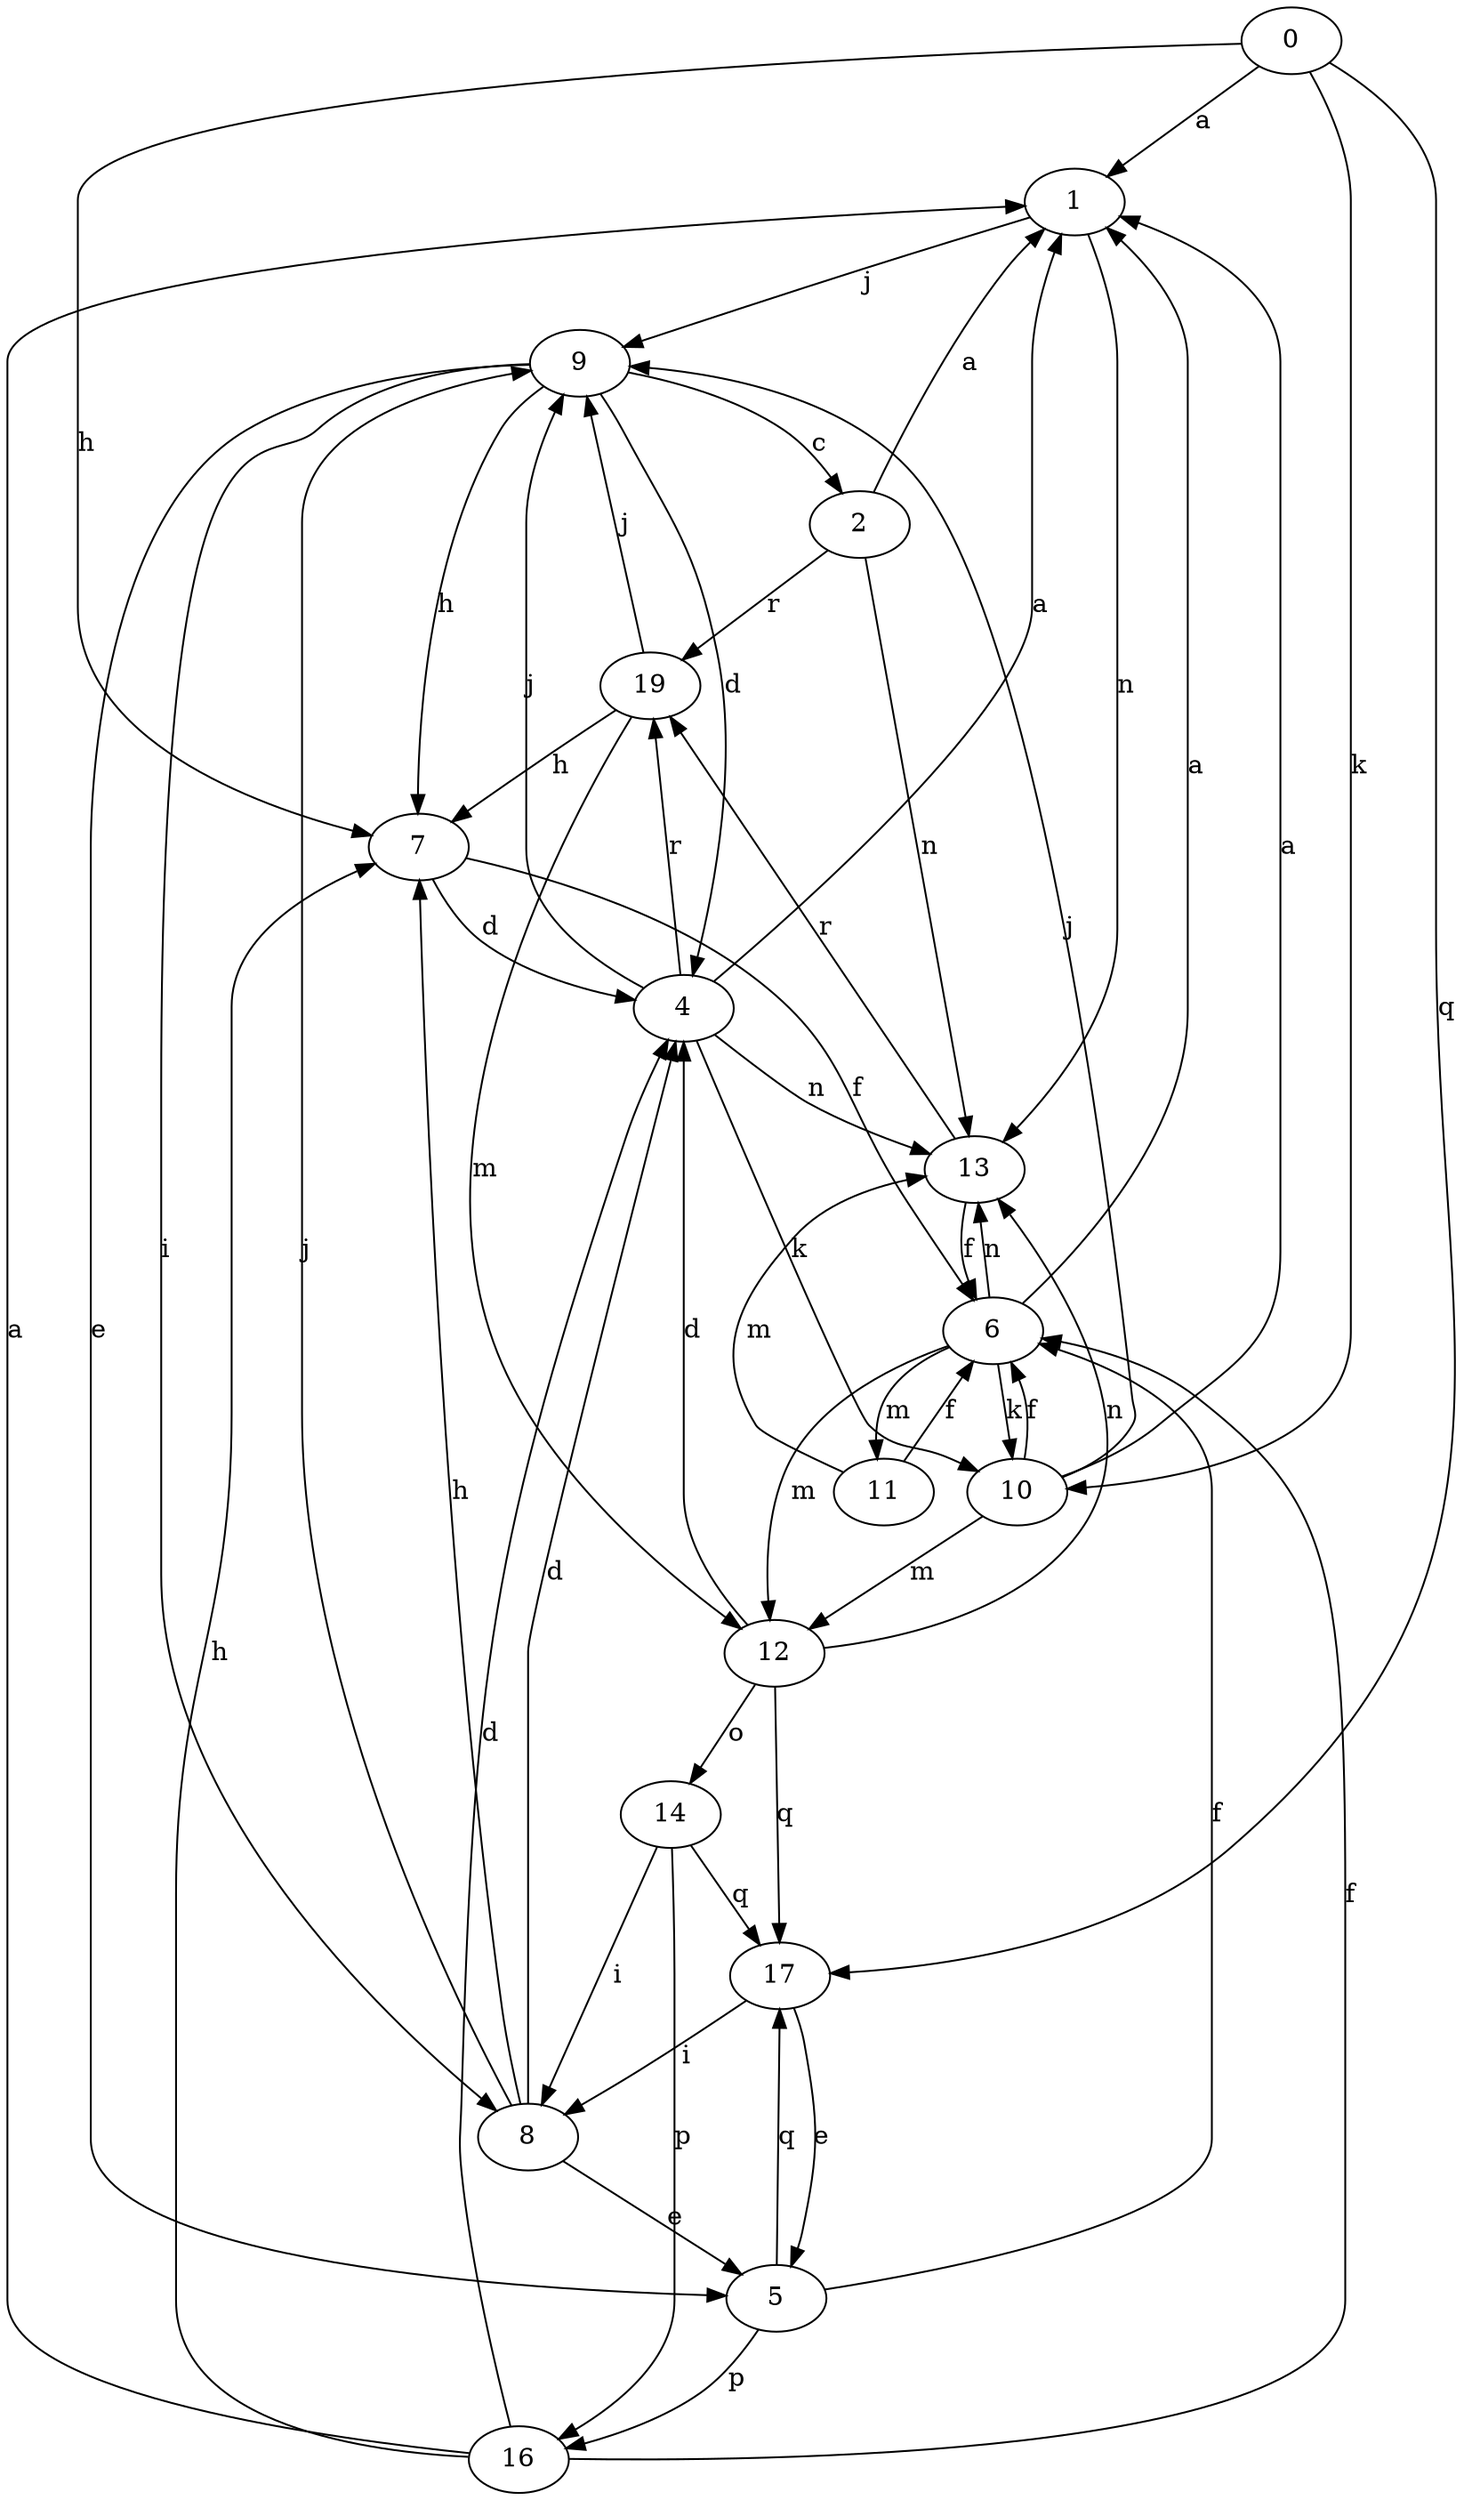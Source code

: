 strict digraph  {
0;
1;
2;
4;
5;
6;
7;
8;
9;
10;
11;
12;
13;
14;
16;
17;
19;
0 -> 1  [label=a];
0 -> 7  [label=h];
0 -> 10  [label=k];
0 -> 17  [label=q];
1 -> 9  [label=j];
1 -> 13  [label=n];
2 -> 1  [label=a];
2 -> 13  [label=n];
2 -> 19  [label=r];
4 -> 1  [label=a];
4 -> 9  [label=j];
4 -> 10  [label=k];
4 -> 13  [label=n];
4 -> 19  [label=r];
5 -> 6  [label=f];
5 -> 16  [label=p];
5 -> 17  [label=q];
6 -> 1  [label=a];
6 -> 10  [label=k];
6 -> 11  [label=m];
6 -> 12  [label=m];
6 -> 13  [label=n];
7 -> 4  [label=d];
7 -> 6  [label=f];
8 -> 4  [label=d];
8 -> 5  [label=e];
8 -> 7  [label=h];
8 -> 9  [label=j];
9 -> 2  [label=c];
9 -> 4  [label=d];
9 -> 5  [label=e];
9 -> 7  [label=h];
9 -> 8  [label=i];
10 -> 1  [label=a];
10 -> 6  [label=f];
10 -> 9  [label=j];
10 -> 12  [label=m];
11 -> 6  [label=f];
11 -> 13  [label=m];
12 -> 4  [label=d];
12 -> 13  [label=n];
12 -> 14  [label=o];
12 -> 17  [label=q];
13 -> 6  [label=f];
13 -> 19  [label=r];
14 -> 8  [label=i];
14 -> 16  [label=p];
14 -> 17  [label=q];
16 -> 1  [label=a];
16 -> 4  [label=d];
16 -> 6  [label=f];
16 -> 7  [label=h];
17 -> 5  [label=e];
17 -> 8  [label=i];
19 -> 7  [label=h];
19 -> 9  [label=j];
19 -> 12  [label=m];
}

